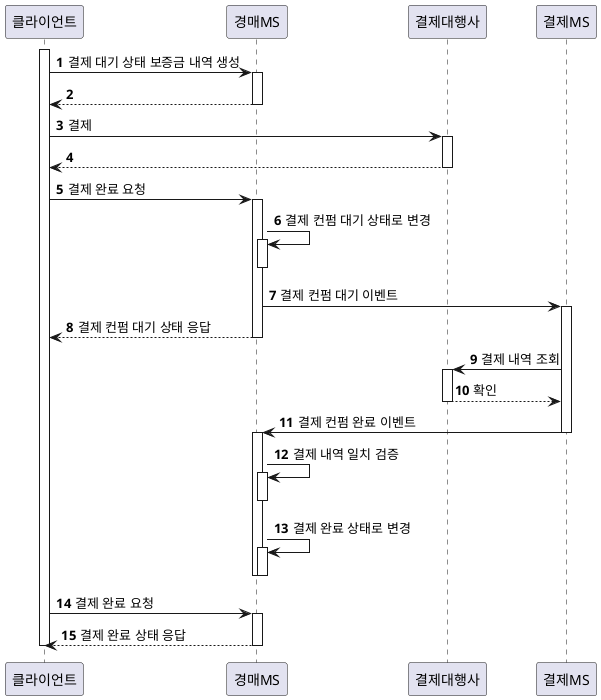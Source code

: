 @startuml
autonumber
participant 클라이언트

activate 클라이언트
클라이언트 -> 경매MS: 결제 대기 상태 보증금 내역 생성
    activate 경매MS
    경매MS --> 클라이언트
    deactivate 경매MS
클라이언트 -> 결제대행사: 결제
    activate 결제대행사
    결제대행사 --> 클라이언트
    deactivate 결제대행사

클라이언트 -> 경매MS: 결제 완료 요청
    activate 경매MS
    경매MS -> 경매MS: 결제 컨펌 대기 상태로 변경
        activate 경매MS
        deactivate 경매MS
    경매MS -> 결제MS: 결제 컨펌 대기 이벤트
        activate 결제MS
    경매MS --> 클라이언트: 결제 컨펌 대기 상태 응답
    deactivate 경매MS
    결제MS -> 결제대행사: 결제 내역 조회
        activate 결제대행사
        결제대행사 --> 결제MS: 확인
        deactivate 결제대행사
    결제MS -> 경매MS: 결제 컨펌 완료 이벤트
    deactivate 결제MS
        activate 경매MS
        경매MS -> 경매MS: 결제 내역 일치 검증
            activate 경매MS
            deactivate 경매MS
        경매MS -> 경매MS: 결제 완료 상태로 변경
            activate 경매MS
            deactivate 경매MS
        deactivate 경매MS
클라이언트 -> 경매MS: 결제 완료 요청
    activate 경매MS
    경매MS --> 클라이언트: 결제 완료 상태 응답
    deactivate 경매MS
deactivate 클라이언트
@enduml